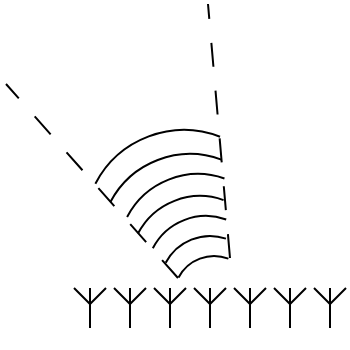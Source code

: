 <mxfile scale="3" border="0">
    <diagram id="EmQ0g2szqeyNfGZpV2F3" name="Page-1">
        <mxGraphModel dx="490" dy="485" grid="1" gridSize="10" guides="1" tooltips="1" connect="1" arrows="1" fold="1" page="1" pageScale="1" pageWidth="583" pageHeight="827" math="0" shadow="0">
            <root>
                <mxCell id="0"/>
                <mxCell id="1" parent="0"/>
                <mxCell id="3" value="" style="verticalLabelPosition=bottom;shadow=0;dashed=0;align=center;html=1;verticalAlign=top;shape=mxgraph.electrical.radio.aerial_-_antenna_1;fillColor=none;" vertex="1" parent="1">
                    <mxGeometry x="272" y="240" width="16" height="20" as="geometry"/>
                </mxCell>
                <mxCell id="4" value="" style="verticalLabelPosition=bottom;shadow=0;dashed=0;align=center;html=1;verticalAlign=top;shape=mxgraph.electrical.radio.aerial_-_antenna_1;fillColor=none;" vertex="1" parent="1">
                    <mxGeometry x="292" y="240" width="16" height="20" as="geometry"/>
                </mxCell>
                <mxCell id="6" value="" style="verticalLabelPosition=bottom;shadow=0;dashed=0;align=center;html=1;verticalAlign=top;shape=mxgraph.electrical.radio.aerial_-_antenna_1;fillColor=none;" vertex="1" parent="1">
                    <mxGeometry x="312" y="240" width="16" height="20" as="geometry"/>
                </mxCell>
                <mxCell id="7" value="" style="verticalLabelPosition=bottom;shadow=0;dashed=0;align=center;html=1;verticalAlign=top;shape=mxgraph.electrical.radio.aerial_-_antenna_1;fillColor=none;" vertex="1" parent="1">
                    <mxGeometry x="332" y="240" width="16" height="20" as="geometry"/>
                </mxCell>
                <mxCell id="8" value="" style="verticalLabelPosition=bottom;shadow=0;dashed=0;align=center;html=1;verticalAlign=top;shape=mxgraph.electrical.radio.aerial_-_antenna_1;fillColor=none;" vertex="1" parent="1">
                    <mxGeometry x="352" y="240" width="16" height="20" as="geometry"/>
                </mxCell>
                <mxCell id="9" value="" style="verticalLabelPosition=bottom;shadow=0;dashed=0;align=center;html=1;verticalAlign=top;shape=mxgraph.electrical.radio.aerial_-_antenna_1;fillColor=none;" vertex="1" parent="1">
                    <mxGeometry x="392" y="240" width="16" height="20" as="geometry"/>
                </mxCell>
                <mxCell id="10" value="" style="verticalLabelPosition=bottom;shadow=0;dashed=0;align=center;html=1;verticalAlign=top;shape=mxgraph.electrical.radio.aerial_-_antenna_1;fillColor=none;" vertex="1" parent="1">
                    <mxGeometry x="372" y="240" width="16" height="20" as="geometry"/>
                </mxCell>
                <mxCell id="25" value="" style="group;rotation=-3;" vertex="1" connectable="0" parent="1">
                    <mxGeometry x="240" y="100" width="135" height="166" as="geometry"/>
                </mxCell>
                <mxCell id="11" value="" style="verticalLabelPosition=bottom;verticalAlign=top;html=1;shape=mxgraph.basic.arc;startAngle=0.835;endAngle=0.067;fillColor=none;rotation=-3;" vertex="1" parent="25">
                    <mxGeometry x="82" y="124" width="40" height="40" as="geometry"/>
                </mxCell>
                <mxCell id="12" value="" style="verticalLabelPosition=bottom;verticalAlign=top;html=1;shape=mxgraph.basic.arc;startAngle=0.835;endAngle=0.06;fillColor=none;rotation=-3;" vertex="1" parent="25">
                    <mxGeometry x="75" y="114" width="50" height="50" as="geometry"/>
                </mxCell>
                <mxCell id="13" value="" style="verticalLabelPosition=bottom;verticalAlign=top;html=1;shape=mxgraph.basic.arc;startAngle=0.835;endAngle=0.063;fillColor=none;rotation=-3;" vertex="1" parent="25">
                    <mxGeometry x="68" y="104" width="60" height="60" as="geometry"/>
                </mxCell>
                <mxCell id="14" value="" style="verticalLabelPosition=bottom;verticalAlign=top;html=1;shape=mxgraph.basic.arc;startAngle=0.835;endAngle=0.063;fillColor=none;rotation=-3;" vertex="1" parent="25">
                    <mxGeometry x="60" y="94" width="70" height="70" as="geometry"/>
                </mxCell>
                <mxCell id="15" value="" style="verticalLabelPosition=bottom;verticalAlign=top;html=1;shape=mxgraph.basic.arc;startAngle=0.835;endAngle=0.062;fillColor=none;rotation=-3;" vertex="1" parent="25">
                    <mxGeometry x="54" y="83" width="80" height="80" as="geometry"/>
                </mxCell>
                <mxCell id="16" value="" style="verticalLabelPosition=bottom;verticalAlign=top;html=1;shape=mxgraph.basic.arc;startAngle=0.835;endAngle=0.065;fillColor=none;rotation=-3;" vertex="1" parent="25">
                    <mxGeometry x="45" y="73" width="90" height="90" as="geometry"/>
                </mxCell>
                <mxCell id="17" value="" style="verticalLabelPosition=bottom;verticalAlign=top;html=1;shape=mxgraph.basic.arc;startAngle=0.835;endAngle=0.067;fillColor=none;rotation=-3;" vertex="1" parent="25">
                    <mxGeometry x="37" y="61" width="100" height="100" as="geometry"/>
                </mxCell>
                <mxCell id="18" value="" style="endArrow=none;html=1;dashed=1;dashPattern=12 12;" edge="1" parent="25">
                    <mxGeometry width="50" height="50" relative="1" as="geometry">
                        <mxPoint x="84" y="135" as="sourcePoint"/>
                        <mxPoint x="-2" y="38" as="targetPoint"/>
                    </mxGeometry>
                </mxCell>
                <mxCell id="19" value="" style="endArrow=none;html=1;dashed=1;dashPattern=12 12;" edge="1" parent="25">
                    <mxGeometry width="50" height="50" relative="1" as="geometry">
                        <mxPoint x="110" y="125" as="sourcePoint"/>
                        <mxPoint x="99" y="-2" as="targetPoint"/>
                    </mxGeometry>
                </mxCell>
            </root>
        </mxGraphModel>
    </diagram>
</mxfile>
